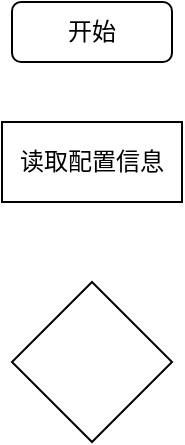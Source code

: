 <mxfile version="21.0.2" type="github">
  <diagram name="第 1 页" id="p448o9vmW3f6uzF7S9CU">
    <mxGraphModel dx="1090" dy="950" grid="1" gridSize="10" guides="1" tooltips="1" connect="1" arrows="1" fold="1" page="1" pageScale="1" pageWidth="827" pageHeight="1169" math="0" shadow="0">
      <root>
        <mxCell id="0" />
        <mxCell id="1" parent="0" />
        <mxCell id="OoAkAODDXkzBEwABQZEX-1" value="开始" style="rounded=1;whiteSpace=wrap;html=1;" vertex="1" parent="1">
          <mxGeometry x="340" y="80" width="80" height="30" as="geometry" />
        </mxCell>
        <mxCell id="OoAkAODDXkzBEwABQZEX-8" value="读取配置信息" style="rounded=0;whiteSpace=wrap;html=1;" vertex="1" parent="1">
          <mxGeometry x="335" y="140" width="90" height="40" as="geometry" />
        </mxCell>
        <mxCell id="OoAkAODDXkzBEwABQZEX-10" value="" style="rhombus;whiteSpace=wrap;html=1;" vertex="1" parent="1">
          <mxGeometry x="340" y="220" width="80" height="80" as="geometry" />
        </mxCell>
      </root>
    </mxGraphModel>
  </diagram>
</mxfile>
